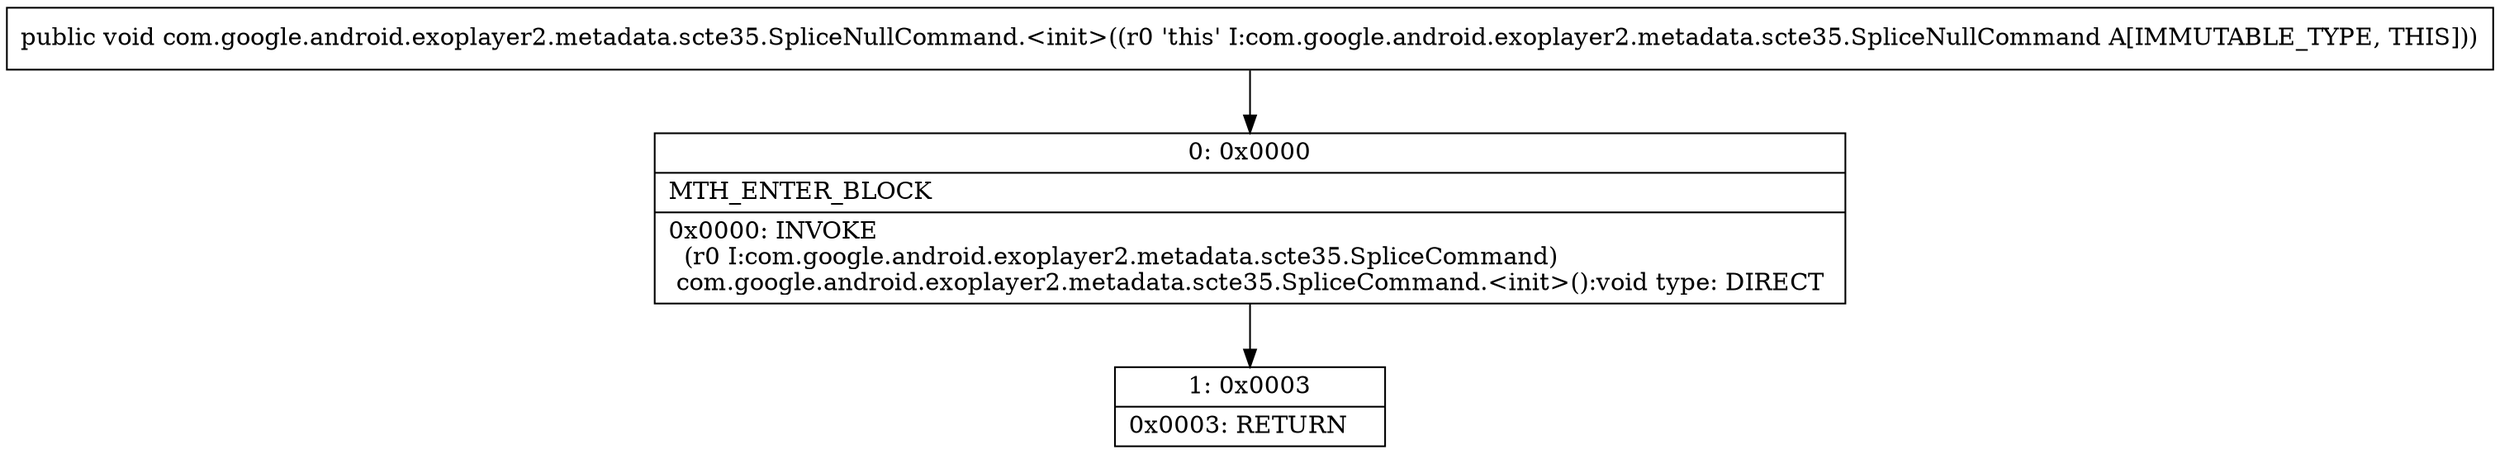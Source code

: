 digraph "CFG forcom.google.android.exoplayer2.metadata.scte35.SpliceNullCommand.\<init\>()V" {
Node_0 [shape=record,label="{0\:\ 0x0000|MTH_ENTER_BLOCK\l|0x0000: INVOKE  \l  (r0 I:com.google.android.exoplayer2.metadata.scte35.SpliceCommand)\l com.google.android.exoplayer2.metadata.scte35.SpliceCommand.\<init\>():void type: DIRECT \l}"];
Node_1 [shape=record,label="{1\:\ 0x0003|0x0003: RETURN   \l}"];
MethodNode[shape=record,label="{public void com.google.android.exoplayer2.metadata.scte35.SpliceNullCommand.\<init\>((r0 'this' I:com.google.android.exoplayer2.metadata.scte35.SpliceNullCommand A[IMMUTABLE_TYPE, THIS])) }"];
MethodNode -> Node_0;
Node_0 -> Node_1;
}

